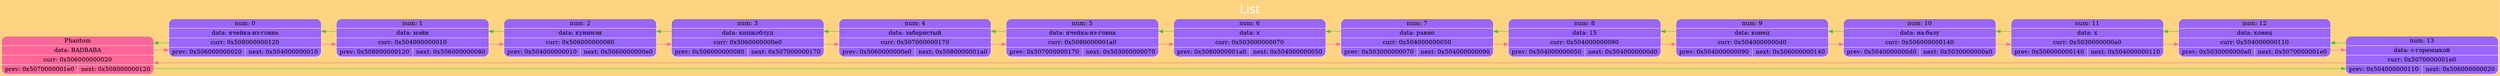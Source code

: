 digraph G
{
label="List";
 labelloc="t";
 fontsize=30
 fontname="Verdana";
 fontcolor="#FFFFFF"

rankdir=LR; splines=ortho; size="200,300"; bgcolor="#ffd480";
{ node_0x506000000020 [shape = record; style="rounded, filled", fillcolor="#ff6699", color="#FFE9C7", label=" { Phantom } | { data: BADBABA } | { curr: 0x506000000020 } | { { prev: 0x5070000001e0 } | { next: 0x508000000120 } }  "] 
}
node_0x508000000120 [shape = record; style="rounded, filled", fillcolor="#9966FF", color="#FFE9C7", label=" { num: 0 } | { data: ячейка-из-говна } | { curr: 0x508000000120 } | { { prev: 0x506000000020 } | { next: 0x504000000010 } }  "] 
node_0x504000000010 [shape = record; style="rounded, filled", fillcolor="#9966FF", color="#FFE9C7", label=" { num: 1 } | { data: мэйн } | { curr: 0x504000000010 } | { { prev: 0x508000000120 } | { next: 0x506000000080 } }  "] 
node_0x506000000080 [shape = record; style="rounded, filled", fillcolor="#9966FF", color="#FFE9C7", label=" { num: 2 } | { data: кунимэн } | { curr: 0x506000000080 } | { { prev: 0x504000000010 } | { next: 0x5060000000e0 } }  "] 
node_0x5060000000e0 [shape = record; style="rounded, filled", fillcolor="#9966FF", color="#FFE9C7", label=" { num: 3 } | { data: кишкоблуд } | { curr: 0x5060000000e0 } | { { prev: 0x506000000080 } | { next: 0x507000000170 } }  "] 
node_0x507000000170 [shape = record; style="rounded, filled", fillcolor="#9966FF", color="#FFE9C7", label=" { num: 4 } | { data: забаристый } | { curr: 0x507000000170 } | { { prev: 0x5060000000e0 } | { next: 0x5080000001a0 } }  "] 
node_0x5080000001a0 [shape = record; style="rounded, filled", fillcolor="#9966FF", color="#FFE9C7", label=" { num: 5 } | { data: ячейка-из-говна } | { curr: 0x5080000001a0 } | { { prev: 0x507000000170 } | { next: 0x503000000070 } }  "] 
node_0x503000000070 [shape = record; style="rounded, filled", fillcolor="#9966FF", color="#FFE9C7", label=" { num: 6 } | { data: x } | { curr: 0x503000000070 } | { { prev: 0x5080000001a0 } | { next: 0x504000000050 } }  "] 
node_0x504000000050 [shape = record; style="rounded, filled", fillcolor="#9966FF", color="#FFE9C7", label=" { num: 7 } | { data: равно } | { curr: 0x504000000050 } | { { prev: 0x503000000070 } | { next: 0x504000000090 } }  "] 
node_0x504000000090 [shape = record; style="rounded, filled", fillcolor="#9966FF", color="#FFE9C7", label=" { num: 8 } | { data: 15 } | { curr: 0x504000000090 } | { { prev: 0x504000000050 } | { next: 0x5040000000d0 } }  "] 
node_0x5040000000d0 [shape = record; style="rounded, filled", fillcolor="#9966FF", color="#FFE9C7", label=" { num: 9 } | { data: конец } | { curr: 0x5040000000d0 } | { { prev: 0x504000000090 } | { next: 0x506000000140 } }  "] 
node_0x506000000140 [shape = record; style="rounded, filled", fillcolor="#9966FF", color="#FFE9C7", label=" { num: 10 } | { data: на-базу } | { curr: 0x506000000140 } | { { prev: 0x5040000000d0 } | { next: 0x5030000000a0 } }  "] 
node_0x5030000000a0 [shape = record; style="rounded, filled", fillcolor="#9966FF", color="#FFE9C7", label=" { num: 11 } | { data: x } | { curr: 0x5030000000a0 } | { { prev: 0x506000000140 } | { next: 0x504000000110 } }  "] 
node_0x504000000110 [shape = record; style="rounded, filled", fillcolor="#9966FF", color="#FFE9C7", label=" { num: 12 } | { data: конец } | { curr: 0x504000000110 } | { { prev: 0x5030000000a0 } | { next: 0x5070000001e0 } }  "] 
node_0x5070000001e0 [shape = record; style="rounded, filled", fillcolor="#9966FF", color="#FFE9C7", label=" { num: 13 } | { data: с-горемыкой } | { curr: 0x5070000001e0 } | { { prev: 0x504000000110 } | { next: 0x506000000020 } }  "] 

node_0x506000000020 -> node_0x508000000120 [color ="#ff6699"];
node_0x506000000020 -> node_0x5070000001e0 [color ="#34cb34"];
node_0x508000000120 -> node_0x504000000010 [color ="#ff6699"];
node_0x508000000120 -> node_0x506000000020 [color ="#34cb34"];
node_0x504000000010 -> node_0x506000000080 [color ="#ff6699"];
node_0x504000000010 -> node_0x508000000120 [color ="#34cb34"];
node_0x506000000080 -> node_0x5060000000e0 [color ="#ff6699"];
node_0x506000000080 -> node_0x504000000010 [color ="#34cb34"];
node_0x5060000000e0 -> node_0x507000000170 [color ="#ff6699"];
node_0x5060000000e0 -> node_0x506000000080 [color ="#34cb34"];
node_0x507000000170 -> node_0x5080000001a0 [color ="#ff6699"];
node_0x507000000170 -> node_0x5060000000e0 [color ="#34cb34"];
node_0x5080000001a0 -> node_0x503000000070 [color ="#ff6699"];
node_0x5080000001a0 -> node_0x507000000170 [color ="#34cb34"];
node_0x503000000070 -> node_0x504000000050 [color ="#ff6699"];
node_0x503000000070 -> node_0x5080000001a0 [color ="#34cb34"];
node_0x504000000050 -> node_0x504000000090 [color ="#ff6699"];
node_0x504000000050 -> node_0x503000000070 [color ="#34cb34"];
node_0x504000000090 -> node_0x5040000000d0 [color ="#ff6699"];
node_0x504000000090 -> node_0x504000000050 [color ="#34cb34"];
node_0x5040000000d0 -> node_0x506000000140 [color ="#ff6699"];
node_0x5040000000d0 -> node_0x504000000090 [color ="#34cb34"];
node_0x506000000140 -> node_0x5030000000a0 [color ="#ff6699"];
node_0x506000000140 -> node_0x5040000000d0 [color ="#34cb34"];
node_0x5030000000a0 -> node_0x504000000110 [color ="#ff6699"];
node_0x5030000000a0 -> node_0x506000000140 [color ="#34cb34"];
node_0x504000000110 -> node_0x5070000001e0 [color ="#ff6699"];
node_0x504000000110 -> node_0x5030000000a0 [color ="#34cb34"];
node_0x5070000001e0 -> node_0x506000000020 [color ="#ff6699"];
node_0x5070000001e0 -> node_0x504000000110 [color ="#34cb34"];

}
